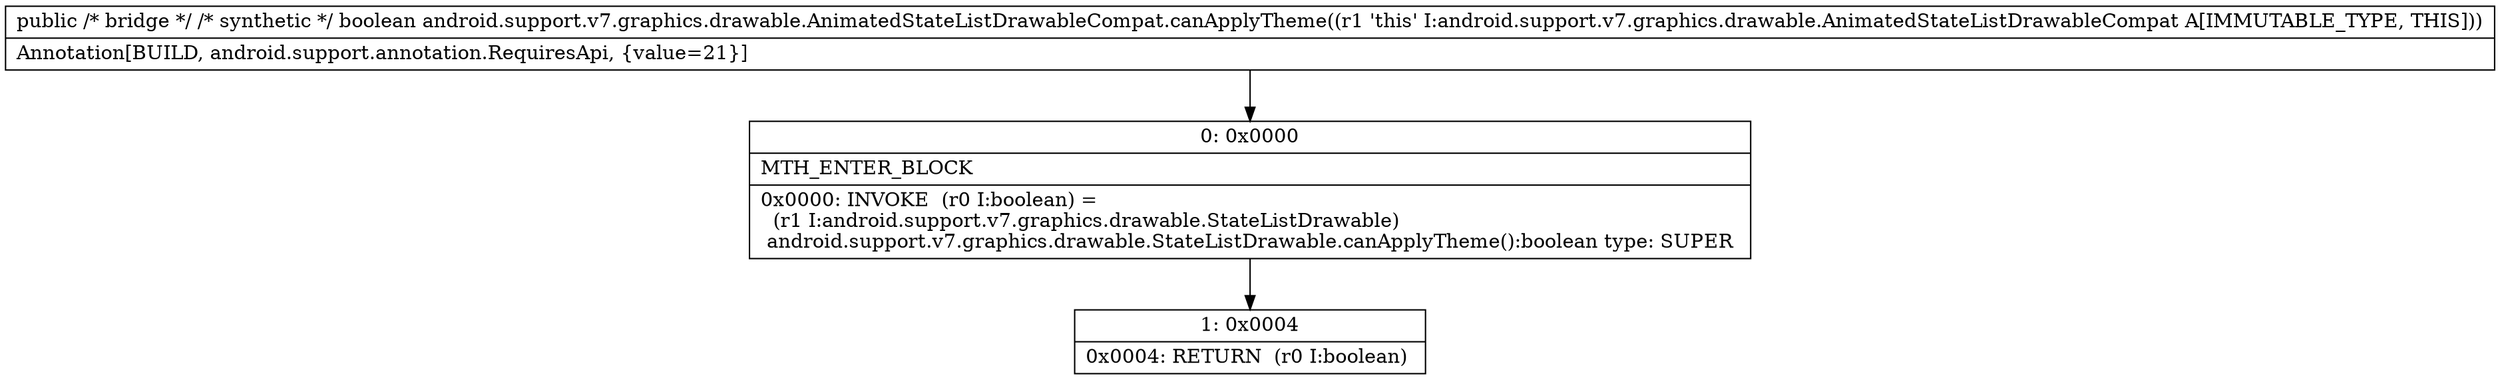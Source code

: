 digraph "CFG forandroid.support.v7.graphics.drawable.AnimatedStateListDrawableCompat.canApplyTheme()Z" {
Node_0 [shape=record,label="{0\:\ 0x0000|MTH_ENTER_BLOCK\l|0x0000: INVOKE  (r0 I:boolean) = \l  (r1 I:android.support.v7.graphics.drawable.StateListDrawable)\l android.support.v7.graphics.drawable.StateListDrawable.canApplyTheme():boolean type: SUPER \l}"];
Node_1 [shape=record,label="{1\:\ 0x0004|0x0004: RETURN  (r0 I:boolean) \l}"];
MethodNode[shape=record,label="{public \/* bridge *\/ \/* synthetic *\/ boolean android.support.v7.graphics.drawable.AnimatedStateListDrawableCompat.canApplyTheme((r1 'this' I:android.support.v7.graphics.drawable.AnimatedStateListDrawableCompat A[IMMUTABLE_TYPE, THIS]))  | Annotation[BUILD, android.support.annotation.RequiresApi, \{value=21\}]\l}"];
MethodNode -> Node_0;
Node_0 -> Node_1;
}

